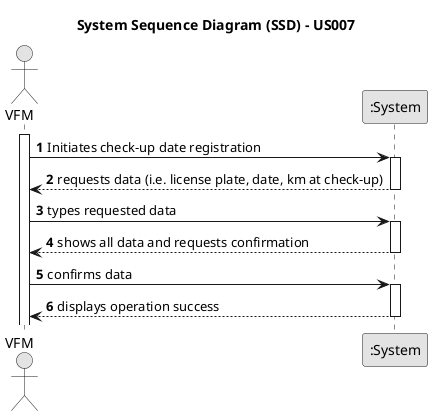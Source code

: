 @startuml
skinparam monochrome true
skinparam packageStyle rectangle
skinparam shadowing false

title System Sequence Diagram (SSD) - US007

autonumber

actor "VFM " as Employee
participant ":System" as System

activate Employee

    Employee -> System : Initiates check-up date registration
    activate System

        System --> Employee : requests data (i.e. license plate, date, km at check-up)
    deactivate System

    Employee -> System : types requested data
    activate System

    System --> Employee : shows all data and requests confirmation
    deactivate System

    Employee -> System : confirms data
    activate System

        System --> Employee : displays operation success
    deactivate System

@enduml